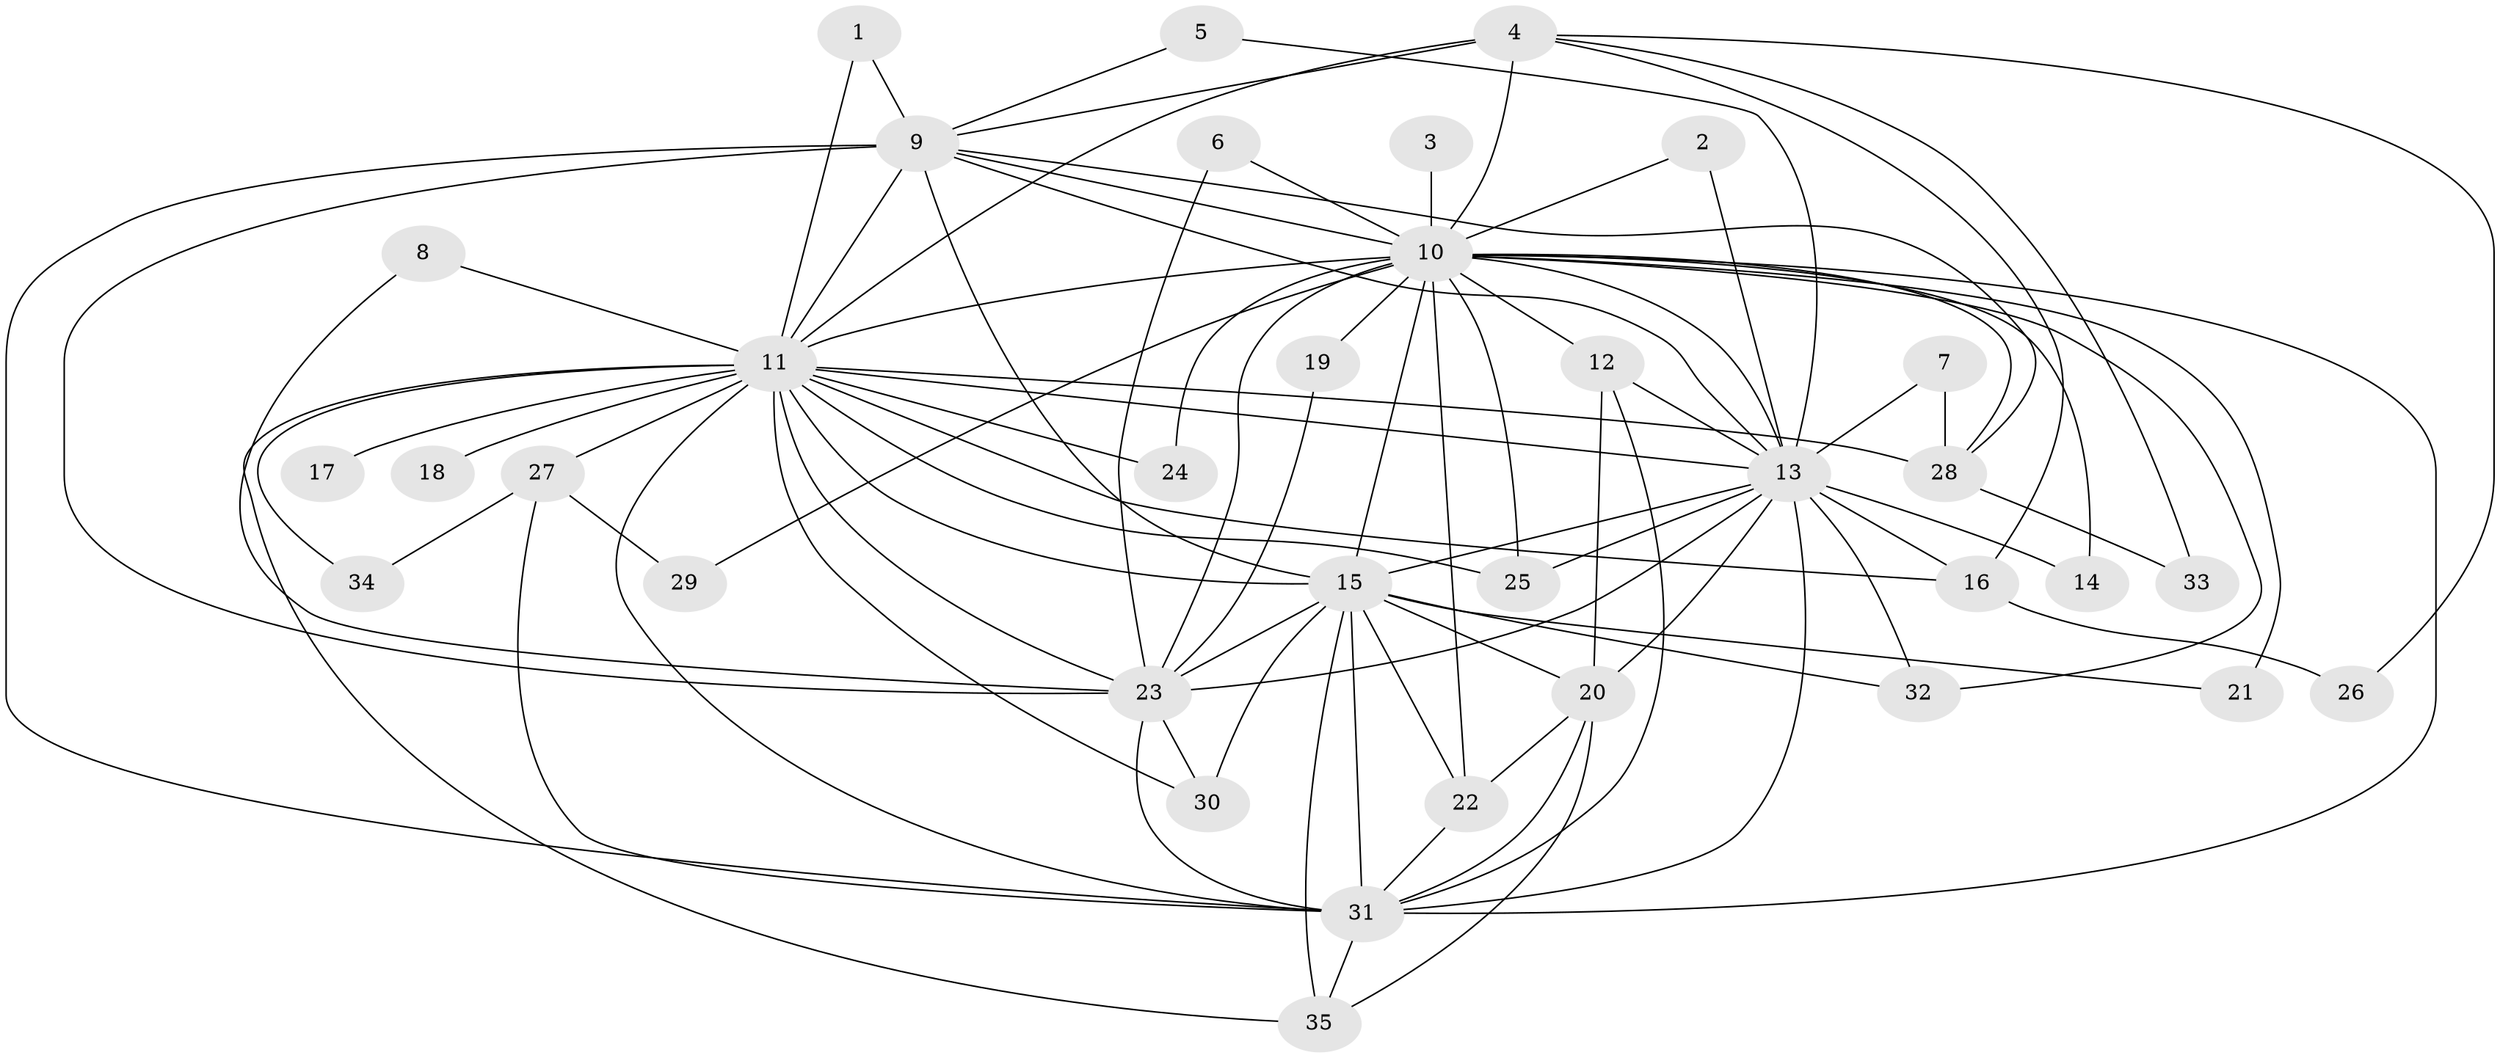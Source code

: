 // original degree distribution, {16: 0.014285714285714285, 22: 0.014285714285714285, 13: 0.014285714285714285, 14: 0.014285714285714285, 12: 0.014285714285714285, 20: 0.014285714285714285, 11: 0.014285714285714285, 28: 0.014285714285714285, 19: 0.014285714285714285, 18: 0.014285714285714285, 2: 0.5428571428571428, 4: 0.11428571428571428, 5: 0.02857142857142857, 3: 0.15714285714285714, 6: 0.014285714285714285}
// Generated by graph-tools (version 1.1) at 2025/49/03/09/25 03:49:38]
// undirected, 35 vertices, 87 edges
graph export_dot {
graph [start="1"]
  node [color=gray90,style=filled];
  1;
  2;
  3;
  4;
  5;
  6;
  7;
  8;
  9;
  10;
  11;
  12;
  13;
  14;
  15;
  16;
  17;
  18;
  19;
  20;
  21;
  22;
  23;
  24;
  25;
  26;
  27;
  28;
  29;
  30;
  31;
  32;
  33;
  34;
  35;
  1 -- 9 [weight=1.0];
  1 -- 11 [weight=1.0];
  2 -- 10 [weight=1.0];
  2 -- 13 [weight=1.0];
  3 -- 10 [weight=2.0];
  4 -- 9 [weight=1.0];
  4 -- 10 [weight=1.0];
  4 -- 11 [weight=2.0];
  4 -- 16 [weight=1.0];
  4 -- 26 [weight=1.0];
  4 -- 33 [weight=1.0];
  5 -- 9 [weight=1.0];
  5 -- 13 [weight=1.0];
  6 -- 10 [weight=1.0];
  6 -- 23 [weight=1.0];
  7 -- 13 [weight=1.0];
  7 -- 28 [weight=1.0];
  8 -- 11 [weight=1.0];
  8 -- 23 [weight=1.0];
  9 -- 10 [weight=2.0];
  9 -- 11 [weight=1.0];
  9 -- 13 [weight=1.0];
  9 -- 15 [weight=2.0];
  9 -- 23 [weight=2.0];
  9 -- 28 [weight=1.0];
  9 -- 31 [weight=2.0];
  10 -- 11 [weight=2.0];
  10 -- 12 [weight=1.0];
  10 -- 13 [weight=3.0];
  10 -- 14 [weight=3.0];
  10 -- 15 [weight=4.0];
  10 -- 19 [weight=1.0];
  10 -- 21 [weight=2.0];
  10 -- 22 [weight=2.0];
  10 -- 23 [weight=4.0];
  10 -- 24 [weight=2.0];
  10 -- 25 [weight=1.0];
  10 -- 28 [weight=1.0];
  10 -- 29 [weight=1.0];
  10 -- 31 [weight=2.0];
  10 -- 32 [weight=1.0];
  11 -- 13 [weight=2.0];
  11 -- 15 [weight=3.0];
  11 -- 16 [weight=1.0];
  11 -- 17 [weight=1.0];
  11 -- 18 [weight=2.0];
  11 -- 23 [weight=2.0];
  11 -- 24 [weight=1.0];
  11 -- 25 [weight=1.0];
  11 -- 27 [weight=1.0];
  11 -- 28 [weight=1.0];
  11 -- 30 [weight=1.0];
  11 -- 31 [weight=2.0];
  11 -- 34 [weight=1.0];
  11 -- 35 [weight=1.0];
  12 -- 13 [weight=1.0];
  12 -- 20 [weight=1.0];
  12 -- 31 [weight=1.0];
  13 -- 14 [weight=1.0];
  13 -- 15 [weight=2.0];
  13 -- 16 [weight=1.0];
  13 -- 20 [weight=1.0];
  13 -- 23 [weight=2.0];
  13 -- 25 [weight=1.0];
  13 -- 31 [weight=1.0];
  13 -- 32 [weight=1.0];
  15 -- 20 [weight=1.0];
  15 -- 21 [weight=1.0];
  15 -- 22 [weight=1.0];
  15 -- 23 [weight=5.0];
  15 -- 30 [weight=1.0];
  15 -- 31 [weight=3.0];
  15 -- 32 [weight=1.0];
  15 -- 35 [weight=1.0];
  16 -- 26 [weight=1.0];
  19 -- 23 [weight=1.0];
  20 -- 22 [weight=1.0];
  20 -- 31 [weight=1.0];
  20 -- 35 [weight=1.0];
  22 -- 31 [weight=1.0];
  23 -- 30 [weight=1.0];
  23 -- 31 [weight=2.0];
  27 -- 29 [weight=1.0];
  27 -- 31 [weight=1.0];
  27 -- 34 [weight=1.0];
  28 -- 33 [weight=1.0];
  31 -- 35 [weight=1.0];
}
